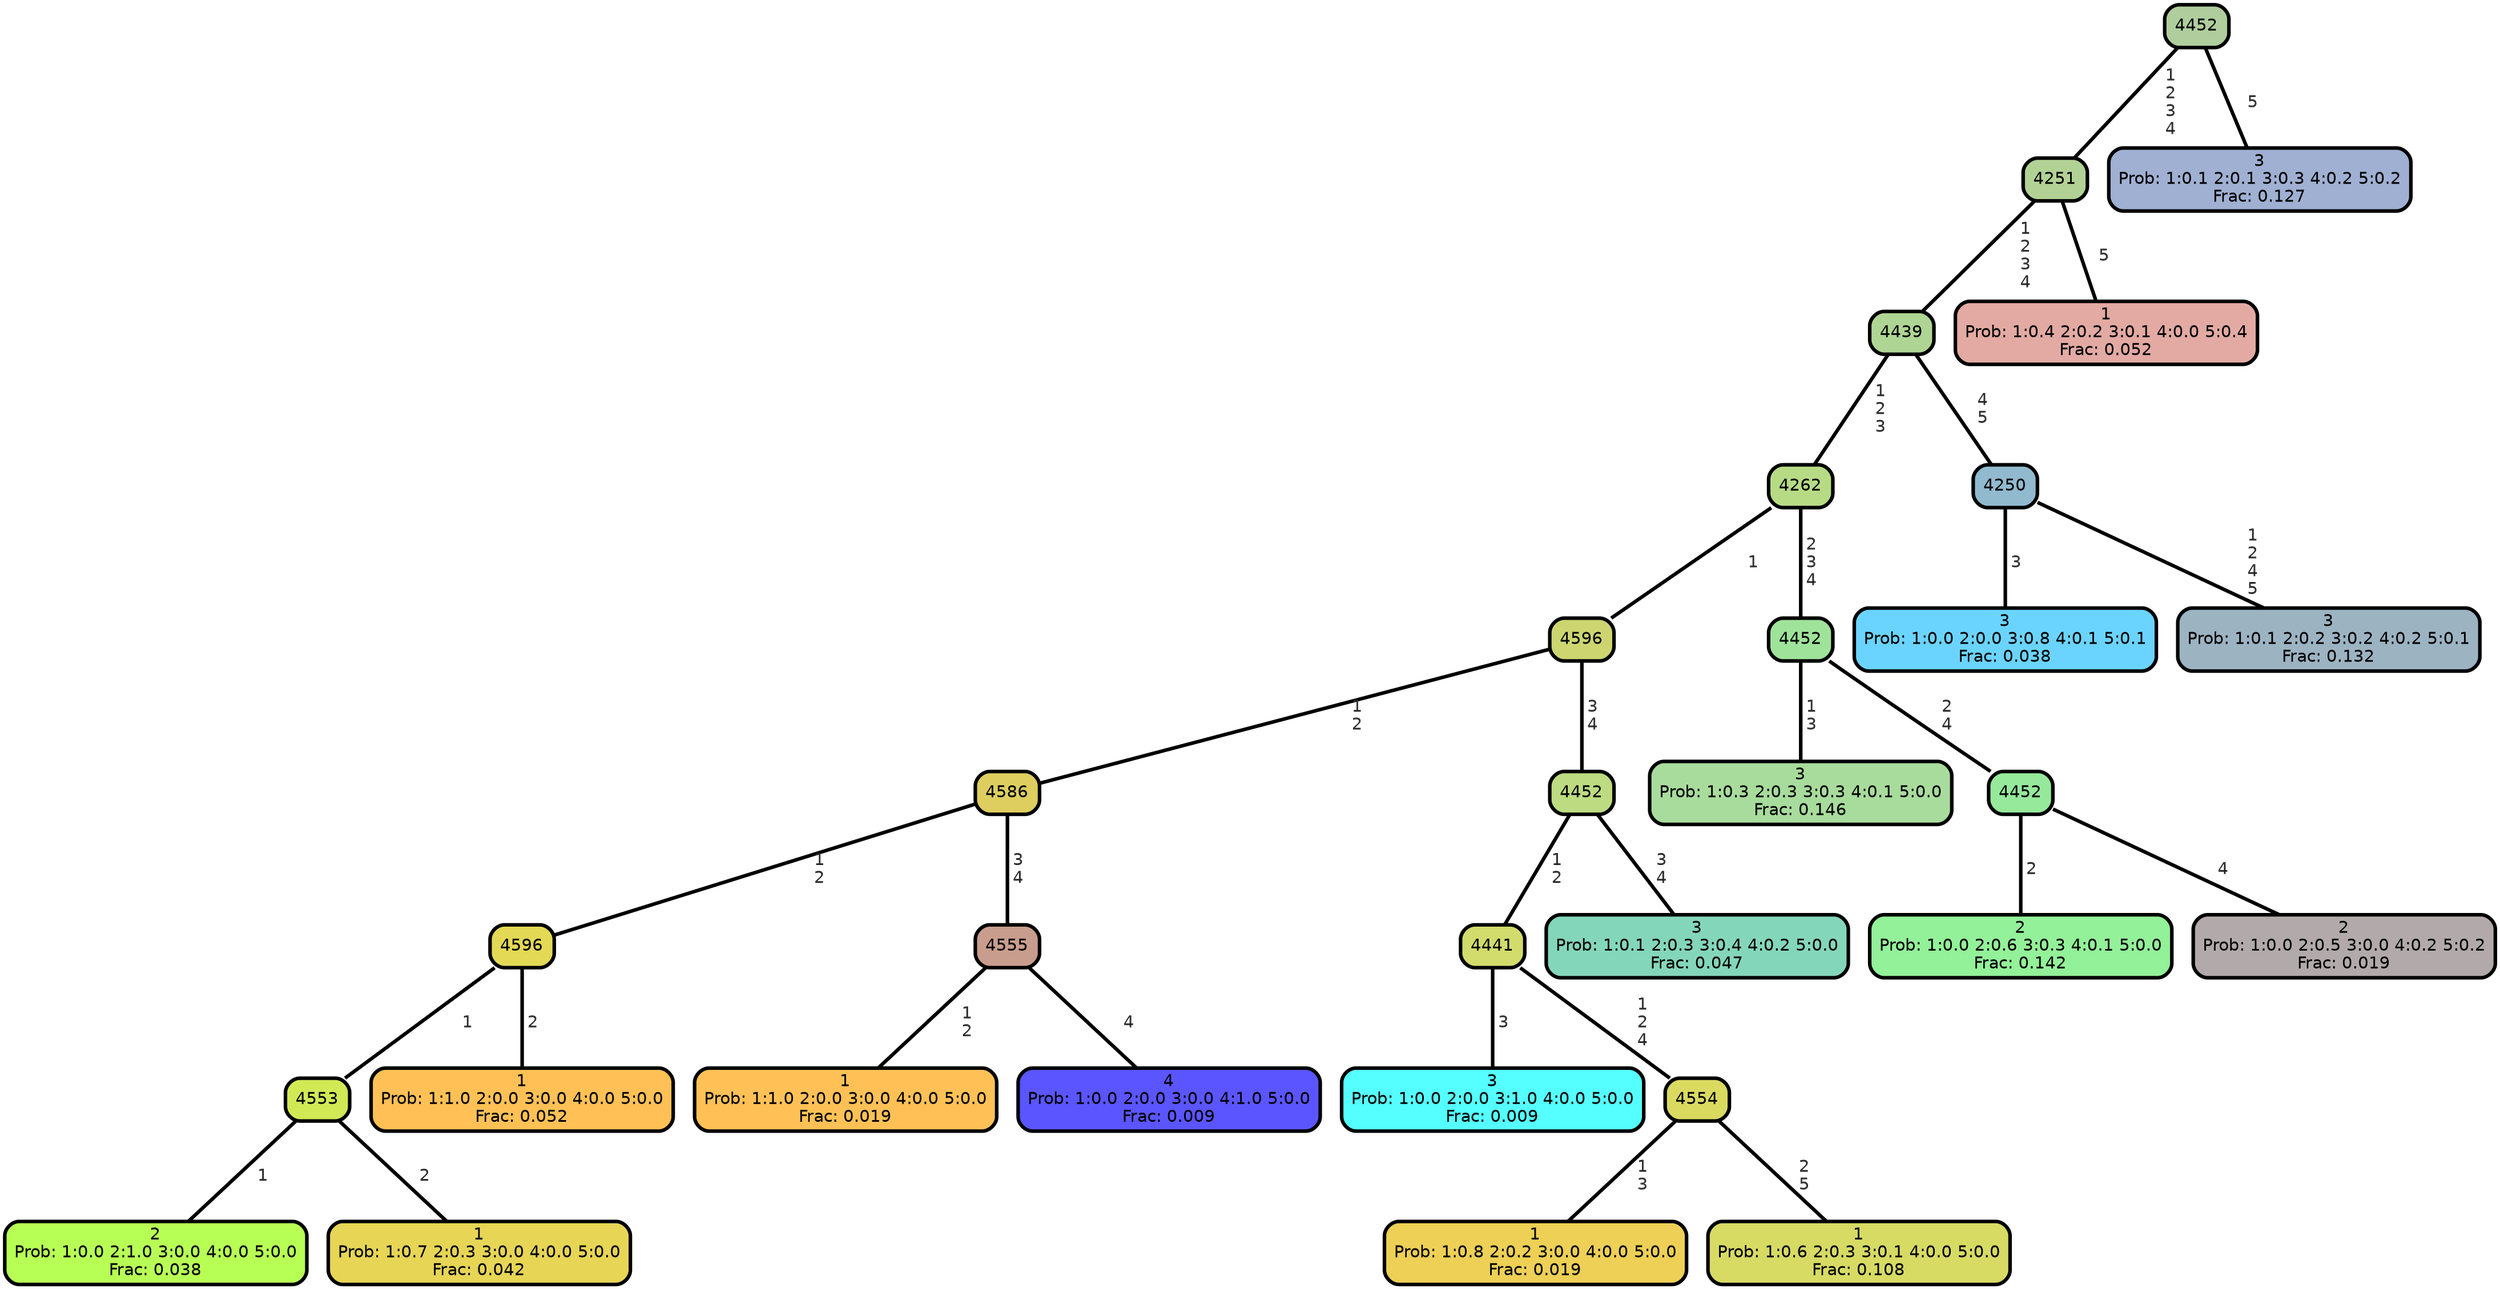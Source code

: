 graph Tree {
node [shape=box, style="filled, rounded",color="black",penwidth="3",fontcolor="black",                 fontname=helvetica] ;
graph [ranksep="0 equally", splines=straight,                 bgcolor=transparent, dpi=200] ;
edge [fontname=helvetica, fontweight=bold,fontcolor=grey14,color=black] ;
0 [label="2
Prob: 1:0.0 2:1.0 3:0.0 4:0.0 5:0.0
Frac: 0.038", fillcolor="#b8ff55"] ;
1 [label="4553", fillcolor="#d1e955"] ;
2 [label="1
Prob: 1:0.7 2:0.3 3:0.0 4:0.0 5:0.0
Frac: 0.042", fillcolor="#e7d555"] ;
3 [label="4596", fillcolor="#e3d955"] ;
4 [label="1
Prob: 1:1.0 2:0.0 3:0.0 4:0.0 5:0.0
Frac: 0.052", fillcolor="#ffc155"] ;
5 [label="4586", fillcolor="#dece5f"] ;
6 [label="1
Prob: 1:1.0 2:0.0 3:0.0 4:0.0 5:0.0
Frac: 0.019", fillcolor="#ffc155"] ;
7 [label="4555", fillcolor="#c89d8d"] ;
8 [label="4
Prob: 1:0.0 2:0.0 3:0.0 4:1.0 5:0.0
Frac: 0.009", fillcolor="#5a55ff"] ;
9 [label="4596", fillcolor="#ccd570"] ;
10 [label="3
Prob: 1:0.0 2:0.0 3:1.0 4:0.0 5:0.0
Frac: 0.009", fillcolor="#55ffff"] ;
11 [label="4441", fillcolor="#d1dc6c"] ;
12 [label="1
Prob: 1:0.8 2:0.2 3:0.0 4:0.0 5:0.0
Frac: 0.019", fillcolor="#edd055"] ;
13 [label="4554", fillcolor="#dada61"] ;
14 [label="1
Prob: 1:0.6 2:0.3 3:0.1 4:0.0 5:0.0
Frac: 0.108", fillcolor="#d7db63"] ;
15 [label="4452", fillcolor="#bddb80"] ;
16 [label="3
Prob: 1:0.1 2:0.3 3:0.4 4:0.2 5:0.0
Frac: 0.047", fillcolor="#84d6bb"] ;
17 [label="4262", fillcolor="#b7db85"] ;
18 [label="3
Prob: 1:0.3 2:0.3 3:0.3 4:0.1 5:0.0
Frac: 0.146", fillcolor="#a8dc9c"] ;
19 [label="4452", fillcolor="#9fe39b"] ;
20 [label="2
Prob: 1:0.0 2:0.6 3:0.3 4:0.1 5:0.0
Frac: 0.142", fillcolor="#93f199"] ;
21 [label="4452", fillcolor="#96e99b"] ;
22 [label="2
Prob: 1:0.0 2:0.5 3:0.0 4:0.2 5:0.2
Frac: 0.019", fillcolor="#b2aaaa"] ;
23 [label="4439", fillcolor="#afd594"] ;
24 [label="3
Prob: 1:0.0 2:0.0 3:0.8 4:0.1 5:0.1
Frac: 0.038", fillcolor="#6ad4ff"] ;
25 [label="4250", fillcolor="#91bacf"] ;
26 [label="3
Prob: 1:0.1 2:0.2 3:0.2 4:0.2 5:0.1
Frac: 0.132", fillcolor="#9cb3c2"] ;
27 [label="4251", fillcolor="#b2d295"] ;
28 [label="1
Prob: 1:0.4 2:0.2 3:0.1 4:0.0 5:0.4
Frac: 0.052", fillcolor="#e2aaa2"] ;
29 [label="4452", fillcolor="#b0ce9d"] ;
30 [label="3
Prob: 1:0.1 2:0.1 3:0.3 4:0.2 5:0.2
Frac: 0.127", fillcolor="#9fb0d2"] ;
1 -- 0 [label=" 1",penwidth=3] ;
1 -- 2 [label=" 2",penwidth=3] ;
3 -- 1 [label=" 1",penwidth=3] ;
3 -- 4 [label=" 2",penwidth=3] ;
5 -- 3 [label=" 1\n 2",penwidth=3] ;
5 -- 7 [label=" 3\n 4",penwidth=3] ;
7 -- 6 [label=" 1\n 2",penwidth=3] ;
7 -- 8 [label=" 4",penwidth=3] ;
9 -- 5 [label=" 1\n 2",penwidth=3] ;
9 -- 15 [label=" 3\n 4",penwidth=3] ;
11 -- 10 [label=" 3",penwidth=3] ;
11 -- 13 [label=" 1\n 2\n 4",penwidth=3] ;
13 -- 12 [label=" 1\n 3",penwidth=3] ;
13 -- 14 [label=" 2\n 5",penwidth=3] ;
15 -- 11 [label=" 1\n 2",penwidth=3] ;
15 -- 16 [label=" 3\n 4",penwidth=3] ;
17 -- 9 [label=" 1",penwidth=3] ;
17 -- 19 [label=" 2\n 3\n 4",penwidth=3] ;
19 -- 18 [label=" 1\n 3",penwidth=3] ;
19 -- 21 [label=" 2\n 4",penwidth=3] ;
21 -- 20 [label=" 2",penwidth=3] ;
21 -- 22 [label=" 4",penwidth=3] ;
23 -- 17 [label=" 1\n 2\n 3",penwidth=3] ;
23 -- 25 [label=" 4\n 5",penwidth=3] ;
25 -- 24 [label=" 3",penwidth=3] ;
25 -- 26 [label=" 1\n 2\n 4\n 5",penwidth=3] ;
27 -- 23 [label=" 1\n 2\n 3\n 4",penwidth=3] ;
27 -- 28 [label=" 5",penwidth=3] ;
29 -- 27 [label=" 1\n 2\n 3\n 4",penwidth=3] ;
29 -- 30 [label=" 5",penwidth=3] ;
{rank = same;}}